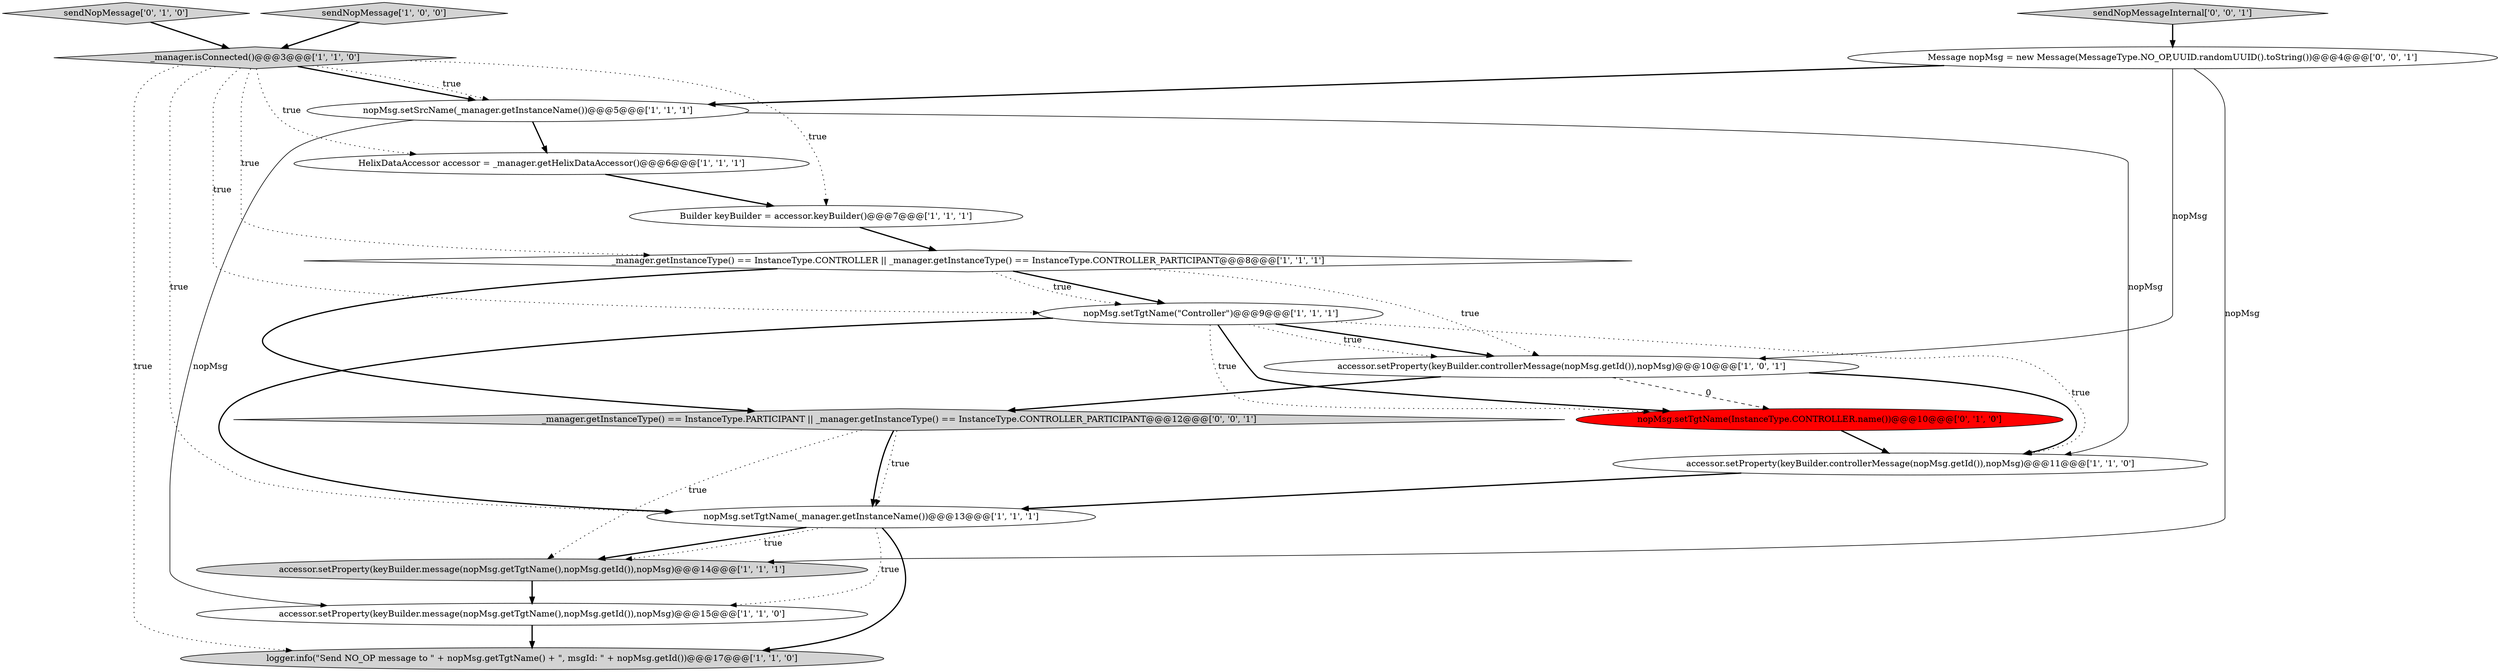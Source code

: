 digraph {
16 [style = filled, label = "_manager.getInstanceType() == InstanceType.PARTICIPANT || _manager.getInstanceType() == InstanceType.CONTROLLER_PARTICIPANT@@@12@@@['0', '0', '1']", fillcolor = lightgray, shape = diamond image = "AAA0AAABBB3BBB"];
14 [style = filled, label = "sendNopMessage['0', '1', '0']", fillcolor = lightgray, shape = diamond image = "AAA0AAABBB2BBB"];
7 [style = filled, label = "logger.info(\"Send NO_OP message to \" + nopMsg.getTgtName() + \", msgId: \" + nopMsg.getId())@@@17@@@['1', '1', '0']", fillcolor = lightgray, shape = ellipse image = "AAA0AAABBB1BBB"];
12 [style = filled, label = "nopMsg.setTgtName(_manager.getInstanceName())@@@13@@@['1', '1', '1']", fillcolor = white, shape = ellipse image = "AAA0AAABBB1BBB"];
1 [style = filled, label = "_manager.isConnected()@@@3@@@['1', '1', '0']", fillcolor = lightgray, shape = diamond image = "AAA0AAABBB1BBB"];
11 [style = filled, label = "accessor.setProperty(keyBuilder.controllerMessage(nopMsg.getId()),nopMsg)@@@10@@@['1', '0', '1']", fillcolor = white, shape = ellipse image = "AAA0AAABBB1BBB"];
10 [style = filled, label = "accessor.setProperty(keyBuilder.message(nopMsg.getTgtName(),nopMsg.getId()),nopMsg)@@@14@@@['1', '1', '1']", fillcolor = lightgray, shape = ellipse image = "AAA0AAABBB1BBB"];
3 [style = filled, label = "accessor.setProperty(keyBuilder.message(nopMsg.getTgtName(),nopMsg.getId()),nopMsg)@@@15@@@['1', '1', '0']", fillcolor = white, shape = ellipse image = "AAA0AAABBB1BBB"];
5 [style = filled, label = "nopMsg.setSrcName(_manager.getInstanceName())@@@5@@@['1', '1', '1']", fillcolor = white, shape = ellipse image = "AAA0AAABBB1BBB"];
8 [style = filled, label = "accessor.setProperty(keyBuilder.controllerMessage(nopMsg.getId()),nopMsg)@@@11@@@['1', '1', '0']", fillcolor = white, shape = ellipse image = "AAA0AAABBB1BBB"];
17 [style = filled, label = "sendNopMessageInternal['0', '0', '1']", fillcolor = lightgray, shape = diamond image = "AAA0AAABBB3BBB"];
0 [style = filled, label = "_manager.getInstanceType() == InstanceType.CONTROLLER || _manager.getInstanceType() == InstanceType.CONTROLLER_PARTICIPANT@@@8@@@['1', '1', '1']", fillcolor = white, shape = diamond image = "AAA0AAABBB1BBB"];
9 [style = filled, label = "HelixDataAccessor accessor = _manager.getHelixDataAccessor()@@@6@@@['1', '1', '1']", fillcolor = white, shape = ellipse image = "AAA0AAABBB1BBB"];
15 [style = filled, label = "Message nopMsg = new Message(MessageType.NO_OP,UUID.randomUUID().toString())@@@4@@@['0', '0', '1']", fillcolor = white, shape = ellipse image = "AAA0AAABBB3BBB"];
6 [style = filled, label = "nopMsg.setTgtName(\"Controller\")@@@9@@@['1', '1', '1']", fillcolor = white, shape = ellipse image = "AAA0AAABBB1BBB"];
4 [style = filled, label = "Builder keyBuilder = accessor.keyBuilder()@@@7@@@['1', '1', '1']", fillcolor = white, shape = ellipse image = "AAA0AAABBB1BBB"];
13 [style = filled, label = "nopMsg.setTgtName(InstanceType.CONTROLLER.name())@@@10@@@['0', '1', '0']", fillcolor = red, shape = ellipse image = "AAA1AAABBB2BBB"];
2 [style = filled, label = "sendNopMessage['1', '0', '0']", fillcolor = lightgray, shape = diamond image = "AAA0AAABBB1BBB"];
1->5 [style = bold, label=""];
11->16 [style = bold, label=""];
12->3 [style = dotted, label="true"];
0->16 [style = bold, label=""];
16->12 [style = dotted, label="true"];
15->10 [style = solid, label="nopMsg"];
5->9 [style = bold, label=""];
0->6 [style = bold, label=""];
2->1 [style = bold, label=""];
9->4 [style = bold, label=""];
6->13 [style = dotted, label="true"];
10->3 [style = bold, label=""];
1->4 [style = dotted, label="true"];
0->6 [style = dotted, label="true"];
16->10 [style = dotted, label="true"];
12->7 [style = bold, label=""];
14->1 [style = bold, label=""];
15->5 [style = bold, label=""];
4->0 [style = bold, label=""];
15->11 [style = solid, label="nopMsg"];
1->7 [style = dotted, label="true"];
11->13 [style = dashed, label="0"];
12->10 [style = bold, label=""];
12->10 [style = dotted, label="true"];
3->7 [style = bold, label=""];
6->8 [style = dotted, label="true"];
1->9 [style = dotted, label="true"];
6->11 [style = bold, label=""];
1->12 [style = dotted, label="true"];
6->13 [style = bold, label=""];
17->15 [style = bold, label=""];
8->12 [style = bold, label=""];
11->8 [style = bold, label=""];
1->6 [style = dotted, label="true"];
1->0 [style = dotted, label="true"];
6->11 [style = dotted, label="true"];
13->8 [style = bold, label=""];
5->3 [style = solid, label="nopMsg"];
0->11 [style = dotted, label="true"];
16->12 [style = bold, label=""];
1->5 [style = dotted, label="true"];
5->8 [style = solid, label="nopMsg"];
6->12 [style = bold, label=""];
}
